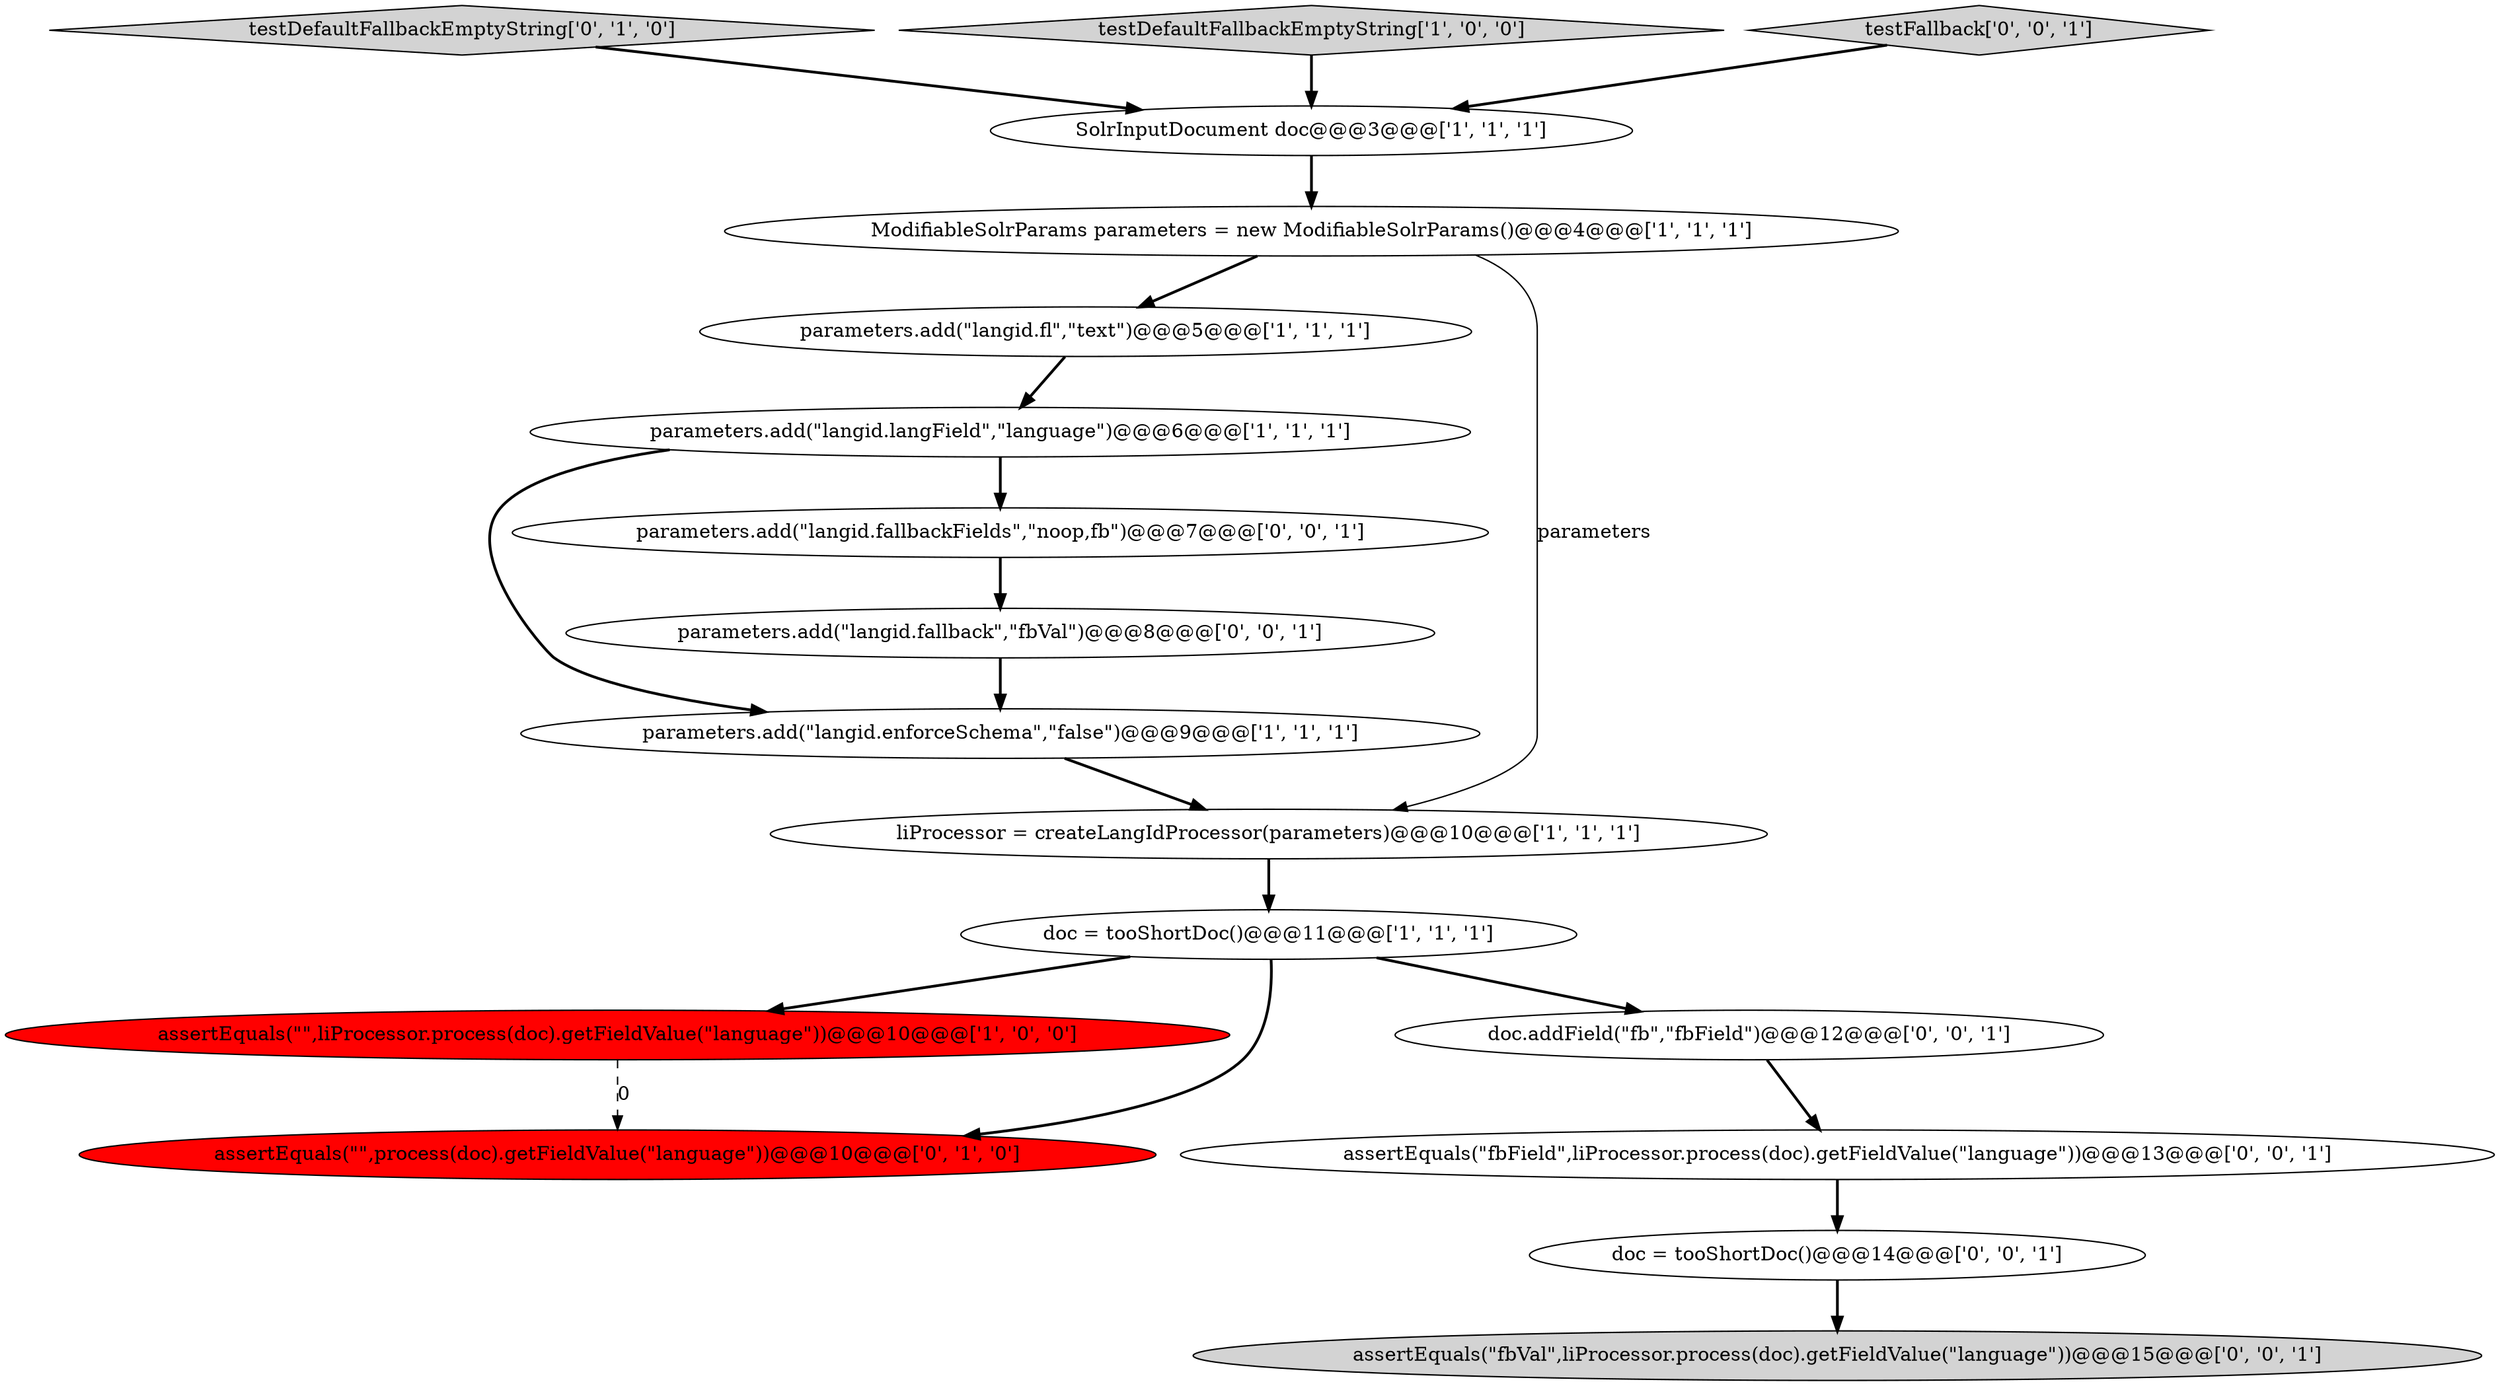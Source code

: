 digraph {
6 [style = filled, label = "assertEquals(\"\",liProcessor.process(doc).getFieldValue(\"language\"))@@@10@@@['1', '0', '0']", fillcolor = red, shape = ellipse image = "AAA1AAABBB1BBB"];
7 [style = filled, label = "parameters.add(\"langid.langField\",\"language\")@@@6@@@['1', '1', '1']", fillcolor = white, shape = ellipse image = "AAA0AAABBB1BBB"];
2 [style = filled, label = "parameters.add(\"langid.fl\",\"text\")@@@5@@@['1', '1', '1']", fillcolor = white, shape = ellipse image = "AAA0AAABBB1BBB"];
4 [style = filled, label = "SolrInputDocument doc@@@3@@@['1', '1', '1']", fillcolor = white, shape = ellipse image = "AAA0AAABBB1BBB"];
16 [style = filled, label = "parameters.add(\"langid.fallback\",\"fbVal\")@@@8@@@['0', '0', '1']", fillcolor = white, shape = ellipse image = "AAA0AAABBB3BBB"];
10 [style = filled, label = "testDefaultFallbackEmptyString['0', '1', '0']", fillcolor = lightgray, shape = diamond image = "AAA0AAABBB2BBB"];
0 [style = filled, label = "doc = tooShortDoc()@@@11@@@['1', '1', '1']", fillcolor = white, shape = ellipse image = "AAA0AAABBB1BBB"];
11 [style = filled, label = "assertEquals(\"fbField\",liProcessor.process(doc).getFieldValue(\"language\"))@@@13@@@['0', '0', '1']", fillcolor = white, shape = ellipse image = "AAA0AAABBB3BBB"];
9 [style = filled, label = "assertEquals(\"\",process(doc).getFieldValue(\"language\"))@@@10@@@['0', '1', '0']", fillcolor = red, shape = ellipse image = "AAA1AAABBB2BBB"];
1 [style = filled, label = "testDefaultFallbackEmptyString['1', '0', '0']", fillcolor = lightgray, shape = diamond image = "AAA0AAABBB1BBB"];
17 [style = filled, label = "assertEquals(\"fbVal\",liProcessor.process(doc).getFieldValue(\"language\"))@@@15@@@['0', '0', '1']", fillcolor = lightgray, shape = ellipse image = "AAA0AAABBB3BBB"];
5 [style = filled, label = "ModifiableSolrParams parameters = new ModifiableSolrParams()@@@4@@@['1', '1', '1']", fillcolor = white, shape = ellipse image = "AAA0AAABBB1BBB"];
12 [style = filled, label = "testFallback['0', '0', '1']", fillcolor = lightgray, shape = diamond image = "AAA0AAABBB3BBB"];
15 [style = filled, label = "doc = tooShortDoc()@@@14@@@['0', '0', '1']", fillcolor = white, shape = ellipse image = "AAA0AAABBB3BBB"];
8 [style = filled, label = "parameters.add(\"langid.enforceSchema\",\"false\")@@@9@@@['1', '1', '1']", fillcolor = white, shape = ellipse image = "AAA0AAABBB1BBB"];
14 [style = filled, label = "doc.addField(\"fb\",\"fbField\")@@@12@@@['0', '0', '1']", fillcolor = white, shape = ellipse image = "AAA0AAABBB3BBB"];
13 [style = filled, label = "parameters.add(\"langid.fallbackFields\",\"noop,fb\")@@@7@@@['0', '0', '1']", fillcolor = white, shape = ellipse image = "AAA0AAABBB3BBB"];
3 [style = filled, label = "liProcessor = createLangIdProcessor(parameters)@@@10@@@['1', '1', '1']", fillcolor = white, shape = ellipse image = "AAA0AAABBB1BBB"];
7->13 [style = bold, label=""];
5->2 [style = bold, label=""];
1->4 [style = bold, label=""];
0->9 [style = bold, label=""];
0->14 [style = bold, label=""];
15->17 [style = bold, label=""];
2->7 [style = bold, label=""];
11->15 [style = bold, label=""];
6->9 [style = dashed, label="0"];
12->4 [style = bold, label=""];
16->8 [style = bold, label=""];
7->8 [style = bold, label=""];
0->6 [style = bold, label=""];
4->5 [style = bold, label=""];
14->11 [style = bold, label=""];
13->16 [style = bold, label=""];
5->3 [style = solid, label="parameters"];
3->0 [style = bold, label=""];
8->3 [style = bold, label=""];
10->4 [style = bold, label=""];
}

